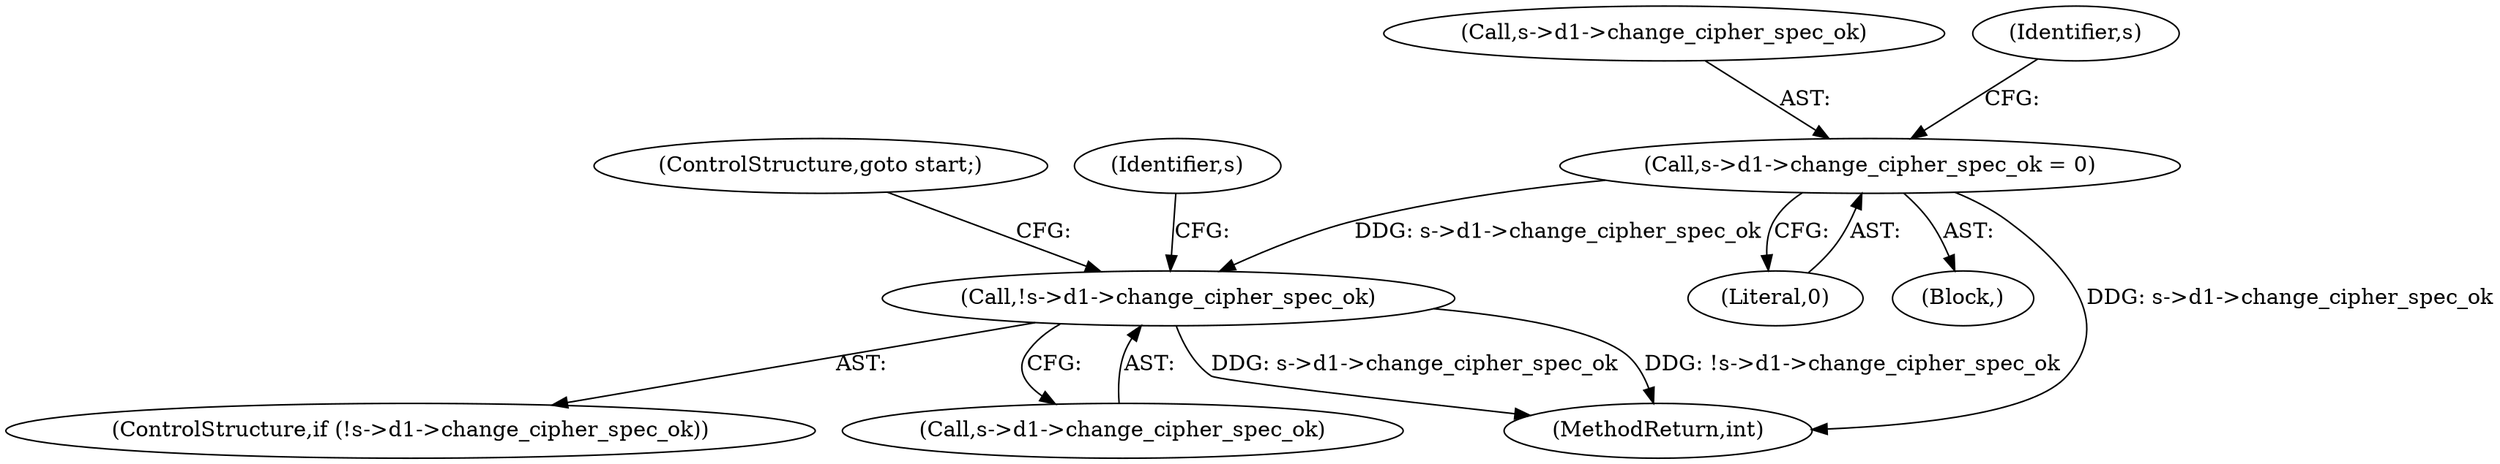 digraph "0_openssl_103b171d8fc282ef435f8de9afbf7782e312961f_3@pointer" {
"1001391" [label="(Call,s->d1->change_cipher_spec_ok = 0)"];
"1001383" [label="(Call,!s->d1->change_cipher_spec_ok)"];
"1001707" [label="(MethodReturn,int)"];
"1001392" [label="(Call,s->d1->change_cipher_spec_ok)"];
"1001383" [label="(Call,!s->d1->change_cipher_spec_ok)"];
"1001397" [label="(Literal,0)"];
"1001382" [label="(ControlStructure,if (!s->d1->change_cipher_spec_ok))"];
"1001390" [label="(ControlStructure,goto start;)"];
"1001391" [label="(Call,s->d1->change_cipher_spec_ok = 0)"];
"1001394" [label="(Identifier,s)"];
"1001384" [label="(Call,s->d1->change_cipher_spec_ok)"];
"1001310" [label="(Block,)"];
"1001401" [label="(Identifier,s)"];
"1001391" -> "1001310"  [label="AST: "];
"1001391" -> "1001397"  [label="CFG: "];
"1001392" -> "1001391"  [label="AST: "];
"1001397" -> "1001391"  [label="AST: "];
"1001401" -> "1001391"  [label="CFG: "];
"1001391" -> "1001707"  [label="DDG: s->d1->change_cipher_spec_ok"];
"1001391" -> "1001383"  [label="DDG: s->d1->change_cipher_spec_ok"];
"1001383" -> "1001382"  [label="AST: "];
"1001383" -> "1001384"  [label="CFG: "];
"1001384" -> "1001383"  [label="AST: "];
"1001390" -> "1001383"  [label="CFG: "];
"1001394" -> "1001383"  [label="CFG: "];
"1001383" -> "1001707"  [label="DDG: !s->d1->change_cipher_spec_ok"];
"1001383" -> "1001707"  [label="DDG: s->d1->change_cipher_spec_ok"];
}
